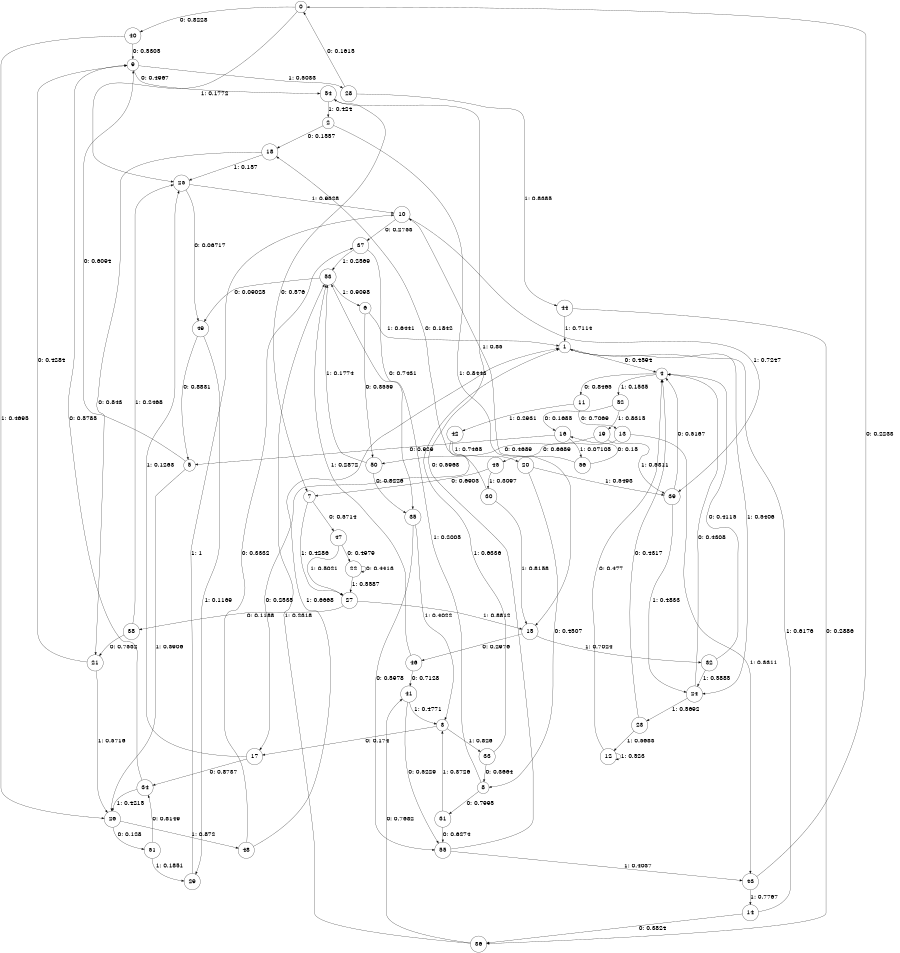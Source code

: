 digraph "ch34randomL8" {
size = "6,8.5";
ratio = "fill";
node [shape = circle];
node [fontsize = 24];
edge [fontsize = 24];
0 -> 40 [label = "0: 0.8228   "];
0 -> 25 [label = "1: 0.1772   "];
1 -> 4 [label = "0: 0.4594   "];
1 -> 24 [label = "1: 0.5406   "];
2 -> 18 [label = "0: 0.1557   "];
2 -> 15 [label = "1: 0.8443   "];
3 -> 17 [label = "0: 0.174    "];
3 -> 33 [label = "1: 0.826    "];
4 -> 11 [label = "0: 0.8465   "];
4 -> 52 [label = "1: 0.1535   "];
5 -> 9 [label = "0: 0.6094   "];
5 -> 26 [label = "1: 0.3906   "];
6 -> 50 [label = "0: 0.3559   "];
6 -> 1 [label = "1: 0.6441   "];
7 -> 47 [label = "0: 0.5714   "];
7 -> 27 [label = "1: 0.4286   "];
8 -> 31 [label = "0: 0.7995   "];
8 -> 53 [label = "1: 0.2005   "];
9 -> 54 [label = "0: 0.4967   "];
9 -> 28 [label = "1: 0.5033   "];
10 -> 37 [label = "0: 0.2753   "];
10 -> 39 [label = "1: 0.7247   "];
11 -> 13 [label = "0: 0.7069   "];
11 -> 42 [label = "1: 0.2931   "];
12 -> 4 [label = "0: 0.477    "];
12 -> 12 [label = "1: 0.523    "];
13 -> 45 [label = "0: 0.6689   "];
13 -> 43 [label = "1: 0.3311   "];
14 -> 36 [label = "0: 0.3824   "];
14 -> 1 [label = "1: 0.6176   "];
15 -> 46 [label = "0: 0.2976   "];
15 -> 32 [label = "1: 0.7024   "];
16 -> 5 [label = "0: 0.929    "];
16 -> 56 [label = "1: 0.07105  "];
17 -> 34 [label = "0: 0.8737   "];
17 -> 25 [label = "1: 0.1263   "];
18 -> 21 [label = "0: 0.843    "];
18 -> 25 [label = "1: 0.157    "];
19 -> 50 [label = "0: 0.4689   "];
19 -> 39 [label = "1: 0.5311   "];
20 -> 8 [label = "0: 0.4507   "];
20 -> 39 [label = "1: 0.5493   "];
21 -> 9 [label = "0: 0.4284   "];
21 -> 26 [label = "1: 0.5716   "];
22 -> 22 [label = "0: 0.4413   "];
22 -> 27 [label = "1: 0.5587   "];
23 -> 4 [label = "0: 0.4317   "];
23 -> 12 [label = "1: 0.5683   "];
24 -> 4 [label = "0: 0.4308   "];
24 -> 23 [label = "1: 0.5692   "];
25 -> 49 [label = "0: 0.06717  "];
25 -> 10 [label = "1: 0.9328   "];
26 -> 51 [label = "0: 0.128    "];
26 -> 48 [label = "1: 0.872    "];
27 -> 38 [label = "0: 0.1188   "];
27 -> 15 [label = "1: 0.8812   "];
28 -> 0 [label = "0: 0.1615   "];
28 -> 44 [label = "1: 0.8385   "];
29 -> 10 [label = "1: 1        "];
30 -> 18 [label = "0: 0.1842   "];
30 -> 15 [label = "1: 0.8158   "];
31 -> 55 [label = "0: 0.6274   "];
31 -> 3 [label = "1: 0.3726   "];
32 -> 4 [label = "0: 0.4115   "];
32 -> 24 [label = "1: 0.5885   "];
33 -> 8 [label = "0: 0.3664   "];
33 -> 1 [label = "1: 0.6336   "];
34 -> 9 [label = "0: 0.5785   "];
34 -> 26 [label = "1: 0.4215   "];
35 -> 55 [label = "0: 0.5978   "];
35 -> 3 [label = "1: 0.4022   "];
36 -> 41 [label = "0: 0.7682   "];
36 -> 53 [label = "1: 0.2318   "];
37 -> 35 [label = "0: 0.7431   "];
37 -> 53 [label = "1: 0.2569   "];
38 -> 21 [label = "0: 0.7532   "];
38 -> 25 [label = "1: 0.2468   "];
39 -> 4 [label = "0: 0.5167   "];
39 -> 24 [label = "1: 0.4833   "];
40 -> 9 [label = "0: 0.5305   "];
40 -> 26 [label = "1: 0.4695   "];
41 -> 55 [label = "0: 0.5229   "];
41 -> 3 [label = "1: 0.4771   "];
42 -> 17 [label = "0: 0.2535   "];
42 -> 20 [label = "1: 0.7465   "];
43 -> 0 [label = "0: 0.2233   "];
43 -> 14 [label = "1: 0.7767   "];
44 -> 36 [label = "0: 0.2886   "];
44 -> 1 [label = "1: 0.7114   "];
45 -> 7 [label = "0: 0.6903   "];
45 -> 30 [label = "1: 0.3097   "];
46 -> 41 [label = "0: 0.7128   "];
46 -> 53 [label = "1: 0.2872   "];
47 -> 22 [label = "0: 0.4979   "];
47 -> 27 [label = "1: 0.5021   "];
48 -> 37 [label = "0: 0.3332   "];
48 -> 1 [label = "1: 0.6668   "];
49 -> 5 [label = "0: 0.8831   "];
49 -> 29 [label = "1: 0.1169   "];
50 -> 35 [label = "0: 0.8226   "];
50 -> 53 [label = "1: 0.1774   "];
51 -> 34 [label = "0: 0.8149   "];
51 -> 29 [label = "1: 0.1851   "];
52 -> 16 [label = "0: 0.1685   "];
52 -> 19 [label = "1: 0.8315   "];
53 -> 49 [label = "0: 0.09025  "];
53 -> 6 [label = "1: 0.9098   "];
54 -> 7 [label = "0: 0.576    "];
54 -> 2 [label = "1: 0.424    "];
55 -> 54 [label = "0: 0.5963   "];
55 -> 43 [label = "1: 0.4037   "];
56 -> 16 [label = "0: 0.15     "];
56 -> 10 [label = "1: 0.85     "];
}